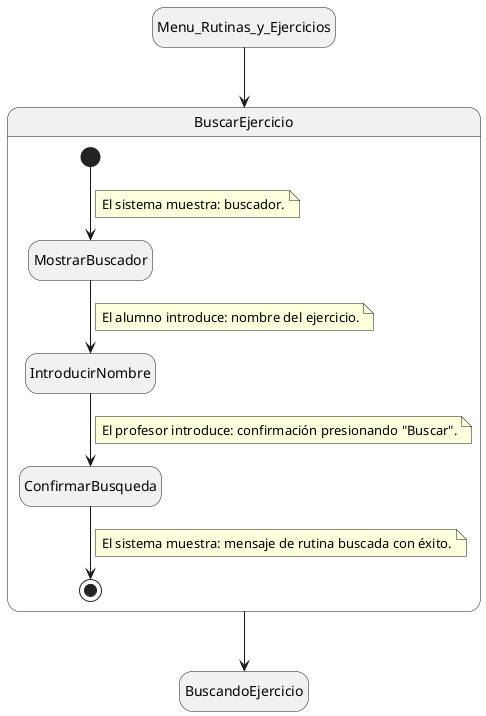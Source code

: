 @startuml

hide empty description

state Menu_Rutinas_y_Ejercicios
state BuscandoEjercicio
state BuscarEjercicio {
  [*] --> MostrarBuscador
  note on link
      El sistema muestra: buscador.
  end note

  MostrarBuscador --> IntroducirNombre
  note on link
      El alumno introduce: nombre del ejercicio.
  end note

  IntroducirNombre --> ConfirmarBusqueda
  note on link
      El profesor introduce: confirmación presionando "Buscar".
  end note

  ConfirmarBusqueda --> [*]
  note on link
      El sistema muestra: mensaje de rutina buscada con éxito.
  end note
}

Menu_Rutinas_y_Ejercicios --> BuscarEjercicio
BuscarEjercicio --> BuscandoEjercicio

@enduml